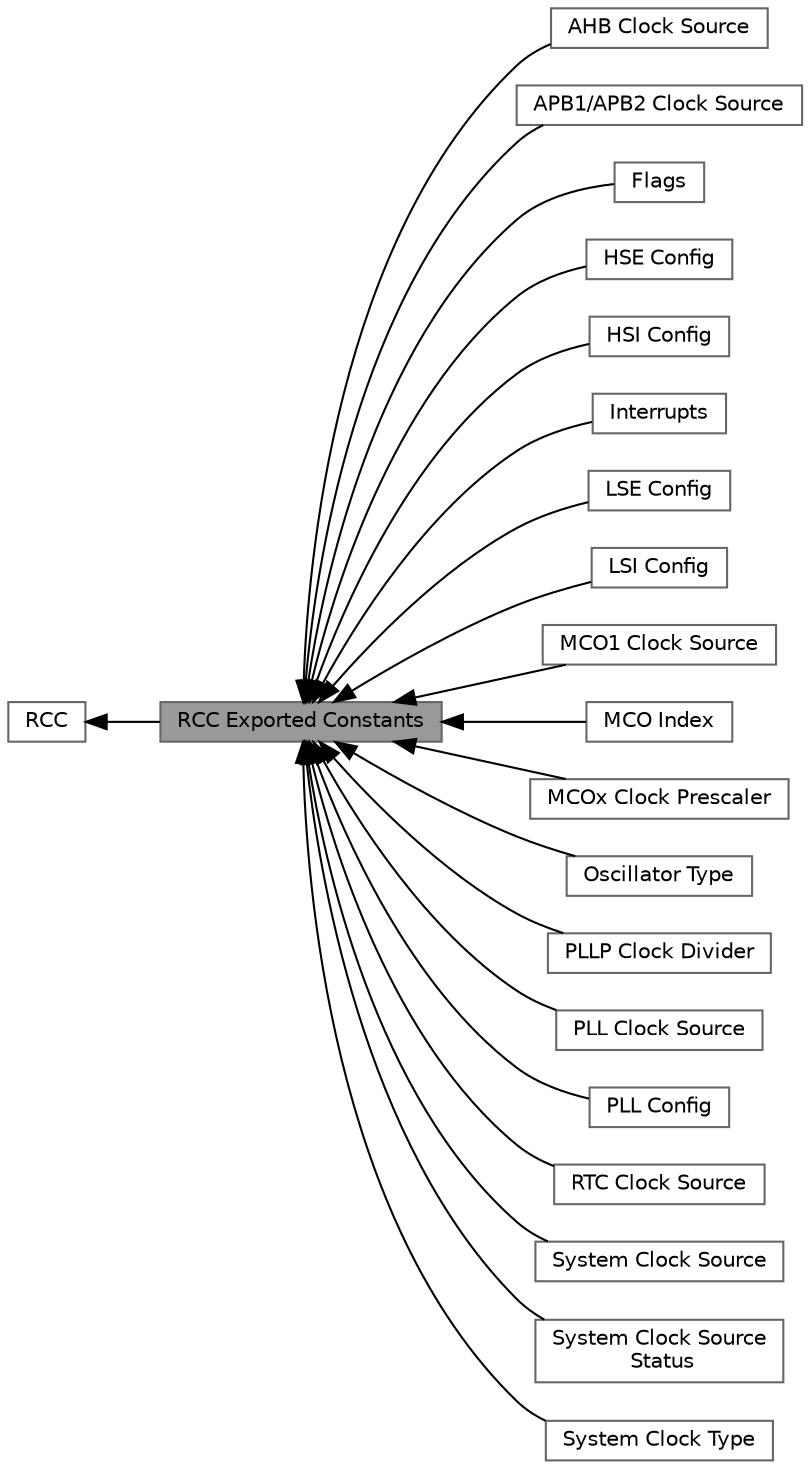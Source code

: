 digraph "RCC Exported Constants"
{
 // LATEX_PDF_SIZE
  bgcolor="transparent";
  edge [fontname=Helvetica,fontsize=10,labelfontname=Helvetica,labelfontsize=10];
  node [fontname=Helvetica,fontsize=10,shape=box,height=0.2,width=0.4];
  rankdir=LR;
  Node2 [id="Node000002",label="RCC",height=0.2,width=0.4,color="grey40", fillcolor="white", style="filled",URL="$group__RCC.html",tooltip="RCC HAL module driver."];
  Node14 [id="Node000014",label="AHB Clock Source",height=0.2,width=0.4,color="grey40", fillcolor="white", style="filled",URL="$group__RCC__AHB__Clock__Source.html",tooltip=" "];
  Node15 [id="Node000015",label="APB1/APB2 Clock Source",height=0.2,width=0.4,color="grey40", fillcolor="white", style="filled",URL="$group__RCC__APB1__APB2__Clock__Source.html",tooltip=" "];
  Node1 [id="Node000001",label="RCC Exported Constants",height=0.2,width=0.4,color="gray40", fillcolor="grey60", style="filled", fontcolor="black",tooltip=" "];
  Node21 [id="Node000021",label="Flags",height=0.2,width=0.4,color="grey40", fillcolor="white", style="filled",URL="$group__RCC__Flag.html",tooltip=" "];
  Node4 [id="Node000004",label="HSE Config",height=0.2,width=0.4,color="grey40", fillcolor="white", style="filled",URL="$group__RCC__HSE__Config.html",tooltip=" "];
  Node6 [id="Node000006",label="HSI Config",height=0.2,width=0.4,color="grey40", fillcolor="white", style="filled",URL="$group__RCC__HSI__Config.html",tooltip=" "];
  Node20 [id="Node000020",label="Interrupts",height=0.2,width=0.4,color="grey40", fillcolor="white", style="filled",URL="$group__RCC__Interrupt.html",tooltip=" "];
  Node5 [id="Node000005",label="LSE Config",height=0.2,width=0.4,color="grey40", fillcolor="white", style="filled",URL="$group__RCC__LSE__Config.html",tooltip=" "];
  Node7 [id="Node000007",label="LSI Config",height=0.2,width=0.4,color="grey40", fillcolor="white", style="filled",URL="$group__RCC__LSI__Config.html",tooltip=" "];
  Node18 [id="Node000018",label="MCO1 Clock Source",height=0.2,width=0.4,color="grey40", fillcolor="white", style="filled",URL="$group__RCC__MCO1__Clock__Source.html",tooltip=" "];
  Node17 [id="Node000017",label="MCO Index",height=0.2,width=0.4,color="grey40", fillcolor="white", style="filled",URL="$group__RCC__MCO__Index.html",tooltip=" "];
  Node19 [id="Node000019",label="MCOx Clock Prescaler",height=0.2,width=0.4,color="grey40", fillcolor="white", style="filled",URL="$group__RCC__MCOx__Clock__Prescaler.html",tooltip=" "];
  Node3 [id="Node000003",label="Oscillator Type",height=0.2,width=0.4,color="grey40", fillcolor="white", style="filled",URL="$group__RCC__Oscillator__Type.html",tooltip=" "];
  Node9 [id="Node000009",label="PLLP Clock Divider",height=0.2,width=0.4,color="grey40", fillcolor="white", style="filled",URL="$group__RCC__PLLP__Clock__Divider.html",tooltip=" "];
  Node10 [id="Node000010",label="PLL Clock Source",height=0.2,width=0.4,color="grey40", fillcolor="white", style="filled",URL="$group__RCC__PLL__Clock__Source.html",tooltip=" "];
  Node8 [id="Node000008",label="PLL Config",height=0.2,width=0.4,color="grey40", fillcolor="white", style="filled",URL="$group__RCC__PLL__Config.html",tooltip=" "];
  Node16 [id="Node000016",label="RTC Clock Source",height=0.2,width=0.4,color="grey40", fillcolor="white", style="filled",URL="$group__RCC__RTC__Clock__Source.html",tooltip=" "];
  Node12 [id="Node000012",label="System Clock Source",height=0.2,width=0.4,color="grey40", fillcolor="white", style="filled",URL="$group__RCC__System__Clock__Source.html",tooltip=" "];
  Node13 [id="Node000013",label="System Clock Source\l Status",height=0.2,width=0.4,color="grey40", fillcolor="white", style="filled",URL="$group__RCC__System__Clock__Source__Status.html",tooltip=" "];
  Node11 [id="Node000011",label="System Clock Type",height=0.2,width=0.4,color="grey40", fillcolor="white", style="filled",URL="$group__RCC__System__Clock__Type.html",tooltip=" "];
  Node2->Node1 [shape=plaintext, dir="back", style="solid"];
  Node1->Node3 [shape=plaintext, dir="back", style="solid"];
  Node1->Node4 [shape=plaintext, dir="back", style="solid"];
  Node1->Node5 [shape=plaintext, dir="back", style="solid"];
  Node1->Node6 [shape=plaintext, dir="back", style="solid"];
  Node1->Node7 [shape=plaintext, dir="back", style="solid"];
  Node1->Node8 [shape=plaintext, dir="back", style="solid"];
  Node1->Node9 [shape=plaintext, dir="back", style="solid"];
  Node1->Node10 [shape=plaintext, dir="back", style="solid"];
  Node1->Node11 [shape=plaintext, dir="back", style="solid"];
  Node1->Node12 [shape=plaintext, dir="back", style="solid"];
  Node1->Node13 [shape=plaintext, dir="back", style="solid"];
  Node1->Node14 [shape=plaintext, dir="back", style="solid"];
  Node1->Node15 [shape=plaintext, dir="back", style="solid"];
  Node1->Node16 [shape=plaintext, dir="back", style="solid"];
  Node1->Node17 [shape=plaintext, dir="back", style="solid"];
  Node1->Node18 [shape=plaintext, dir="back", style="solid"];
  Node1->Node19 [shape=plaintext, dir="back", style="solid"];
  Node1->Node20 [shape=plaintext, dir="back", style="solid"];
  Node1->Node21 [shape=plaintext, dir="back", style="solid"];
}
